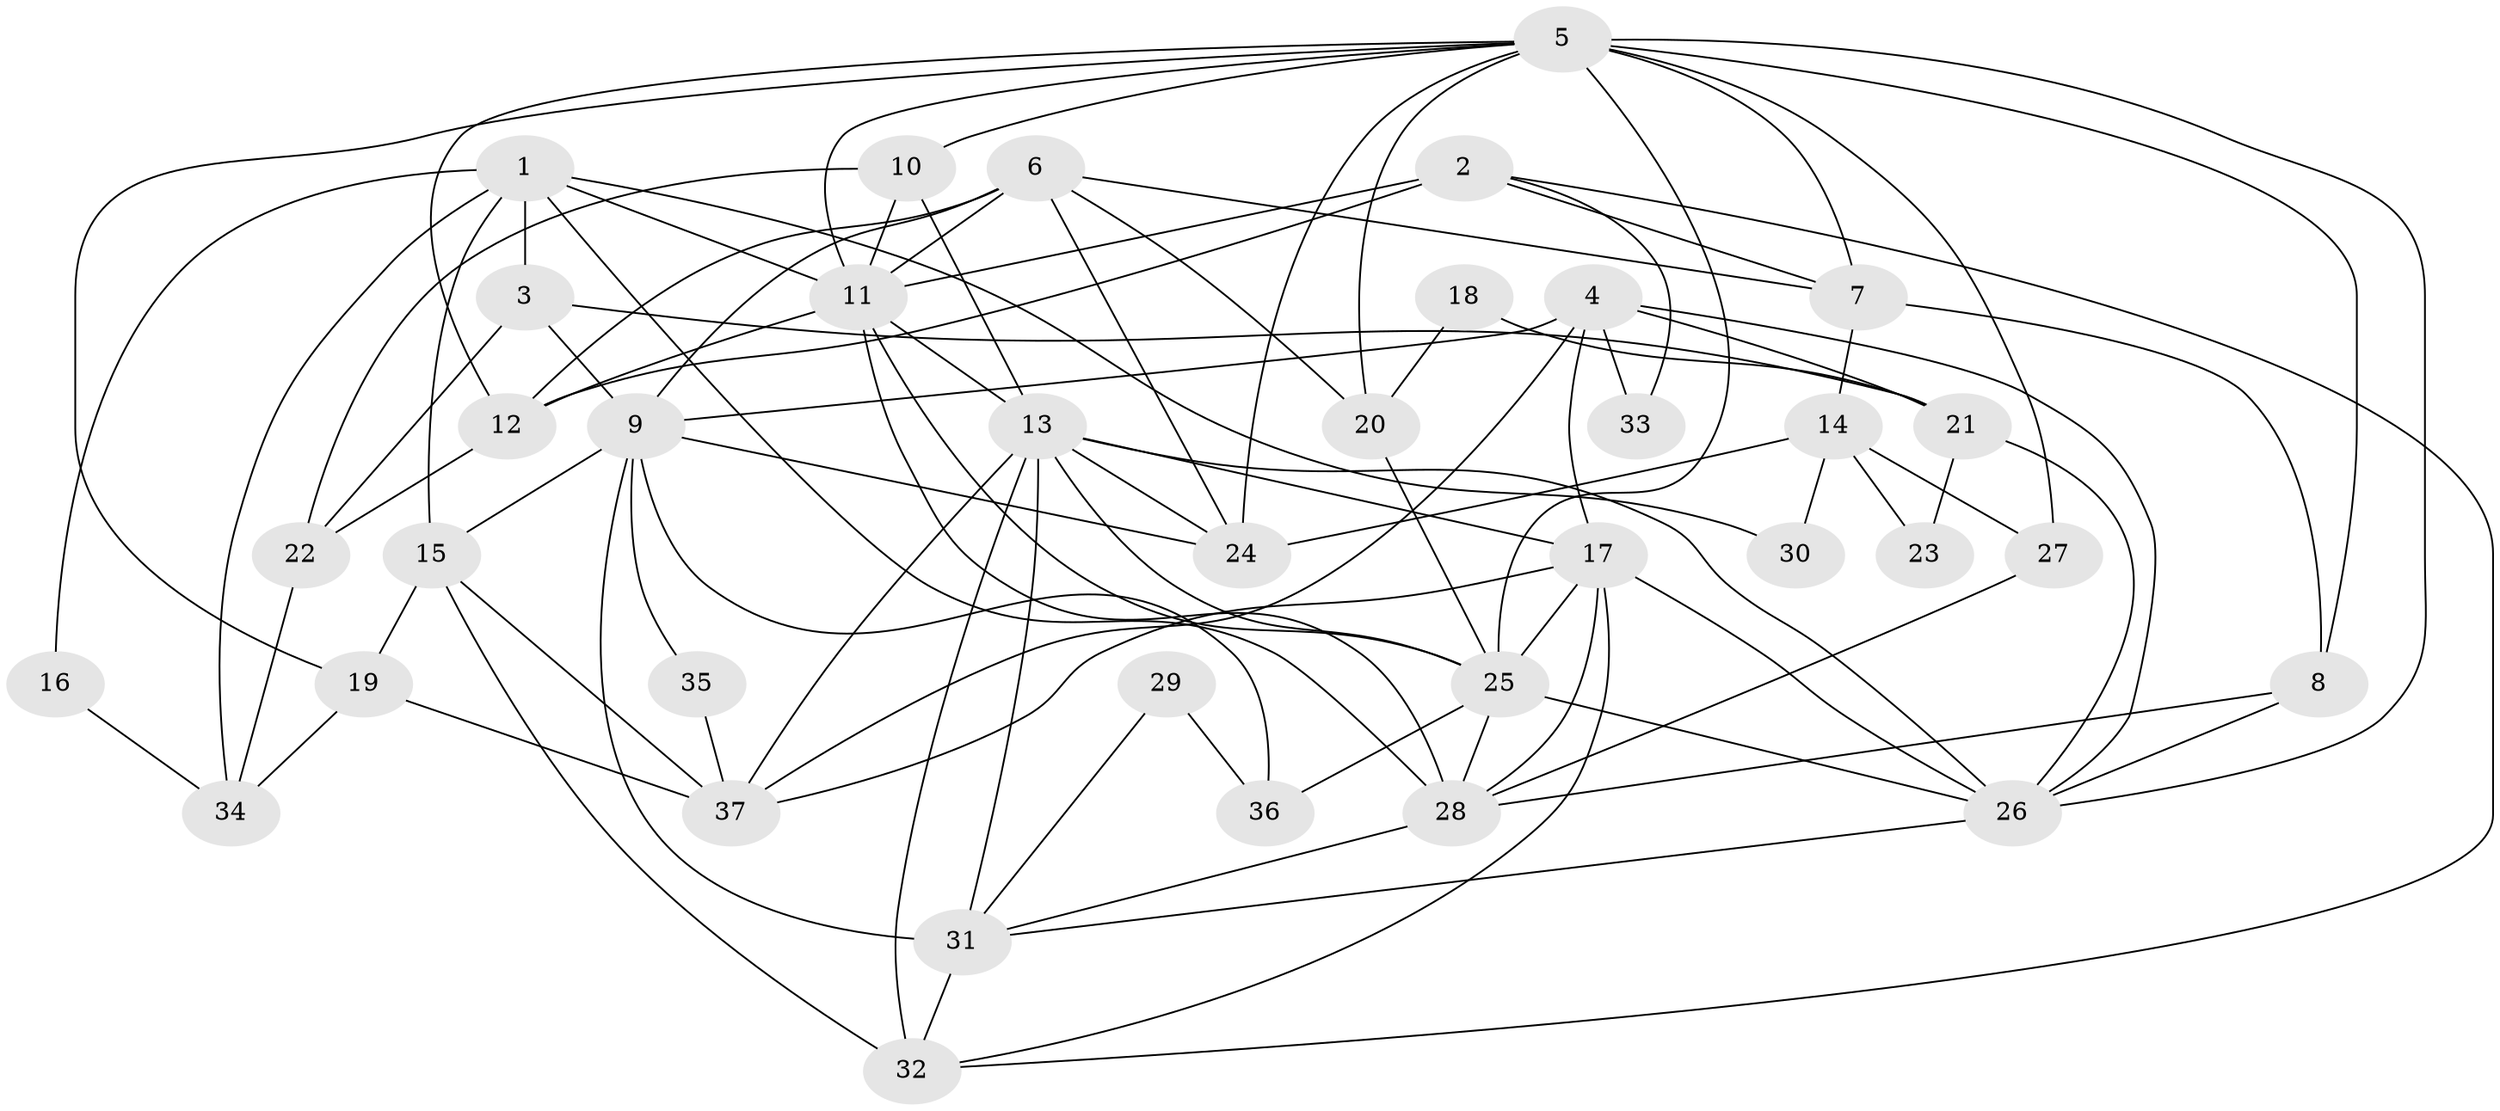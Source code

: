// original degree distribution, {7: 0.013513513513513514, 4: 0.24324324324324326, 6: 0.14864864864864866, 5: 0.16216216216216217, 3: 0.28378378378378377, 2: 0.13513513513513514, 8: 0.013513513513513514}
// Generated by graph-tools (version 1.1) at 2025/36/03/09/25 02:36:04]
// undirected, 37 vertices, 93 edges
graph export_dot {
graph [start="1"]
  node [color=gray90,style=filled];
  1;
  2;
  3;
  4;
  5;
  6;
  7;
  8;
  9;
  10;
  11;
  12;
  13;
  14;
  15;
  16;
  17;
  18;
  19;
  20;
  21;
  22;
  23;
  24;
  25;
  26;
  27;
  28;
  29;
  30;
  31;
  32;
  33;
  34;
  35;
  36;
  37;
  1 -- 3 [weight=1.0];
  1 -- 11 [weight=1.0];
  1 -- 15 [weight=1.0];
  1 -- 16 [weight=1.0];
  1 -- 28 [weight=1.0];
  1 -- 30 [weight=1.0];
  1 -- 34 [weight=1.0];
  2 -- 7 [weight=1.0];
  2 -- 11 [weight=3.0];
  2 -- 12 [weight=1.0];
  2 -- 32 [weight=1.0];
  2 -- 33 [weight=1.0];
  3 -- 9 [weight=1.0];
  3 -- 21 [weight=1.0];
  3 -- 22 [weight=1.0];
  4 -- 9 [weight=1.0];
  4 -- 17 [weight=1.0];
  4 -- 21 [weight=1.0];
  4 -- 26 [weight=1.0];
  4 -- 33 [weight=1.0];
  4 -- 37 [weight=1.0];
  5 -- 7 [weight=2.0];
  5 -- 8 [weight=1.0];
  5 -- 10 [weight=1.0];
  5 -- 11 [weight=1.0];
  5 -- 12 [weight=1.0];
  5 -- 19 [weight=2.0];
  5 -- 20 [weight=1.0];
  5 -- 24 [weight=1.0];
  5 -- 25 [weight=2.0];
  5 -- 26 [weight=1.0];
  5 -- 27 [weight=1.0];
  6 -- 7 [weight=1.0];
  6 -- 9 [weight=1.0];
  6 -- 11 [weight=2.0];
  6 -- 12 [weight=1.0];
  6 -- 20 [weight=1.0];
  6 -- 24 [weight=1.0];
  7 -- 8 [weight=1.0];
  7 -- 14 [weight=1.0];
  8 -- 26 [weight=1.0];
  8 -- 28 [weight=1.0];
  9 -- 15 [weight=1.0];
  9 -- 24 [weight=1.0];
  9 -- 31 [weight=1.0];
  9 -- 35 [weight=1.0];
  9 -- 36 [weight=1.0];
  10 -- 11 [weight=2.0];
  10 -- 13 [weight=1.0];
  10 -- 22 [weight=1.0];
  11 -- 12 [weight=1.0];
  11 -- 13 [weight=2.0];
  11 -- 25 [weight=1.0];
  11 -- 28 [weight=2.0];
  12 -- 22 [weight=1.0];
  13 -- 17 [weight=1.0];
  13 -- 24 [weight=1.0];
  13 -- 25 [weight=2.0];
  13 -- 26 [weight=1.0];
  13 -- 31 [weight=1.0];
  13 -- 32 [weight=2.0];
  13 -- 37 [weight=1.0];
  14 -- 23 [weight=1.0];
  14 -- 24 [weight=1.0];
  14 -- 27 [weight=1.0];
  14 -- 30 [weight=1.0];
  15 -- 19 [weight=2.0];
  15 -- 32 [weight=2.0];
  15 -- 37 [weight=1.0];
  16 -- 34 [weight=1.0];
  17 -- 25 [weight=1.0];
  17 -- 26 [weight=1.0];
  17 -- 28 [weight=1.0];
  17 -- 32 [weight=1.0];
  17 -- 37 [weight=1.0];
  18 -- 20 [weight=1.0];
  18 -- 21 [weight=1.0];
  19 -- 34 [weight=1.0];
  19 -- 37 [weight=1.0];
  20 -- 25 [weight=2.0];
  21 -- 23 [weight=1.0];
  21 -- 26 [weight=1.0];
  22 -- 34 [weight=1.0];
  25 -- 26 [weight=1.0];
  25 -- 28 [weight=1.0];
  25 -- 36 [weight=1.0];
  26 -- 31 [weight=1.0];
  27 -- 28 [weight=1.0];
  28 -- 31 [weight=1.0];
  29 -- 31 [weight=1.0];
  29 -- 36 [weight=1.0];
  31 -- 32 [weight=2.0];
  35 -- 37 [weight=1.0];
}
